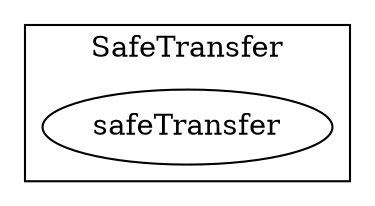 strict digraph {
subgraph cluster_5379_SafeTransfer {
label = "SafeTransfer"
"5379_safeTransfer" [label="safeTransfer"]
}subgraph cluster_solidity {
label = "[Solidity]"
}
}